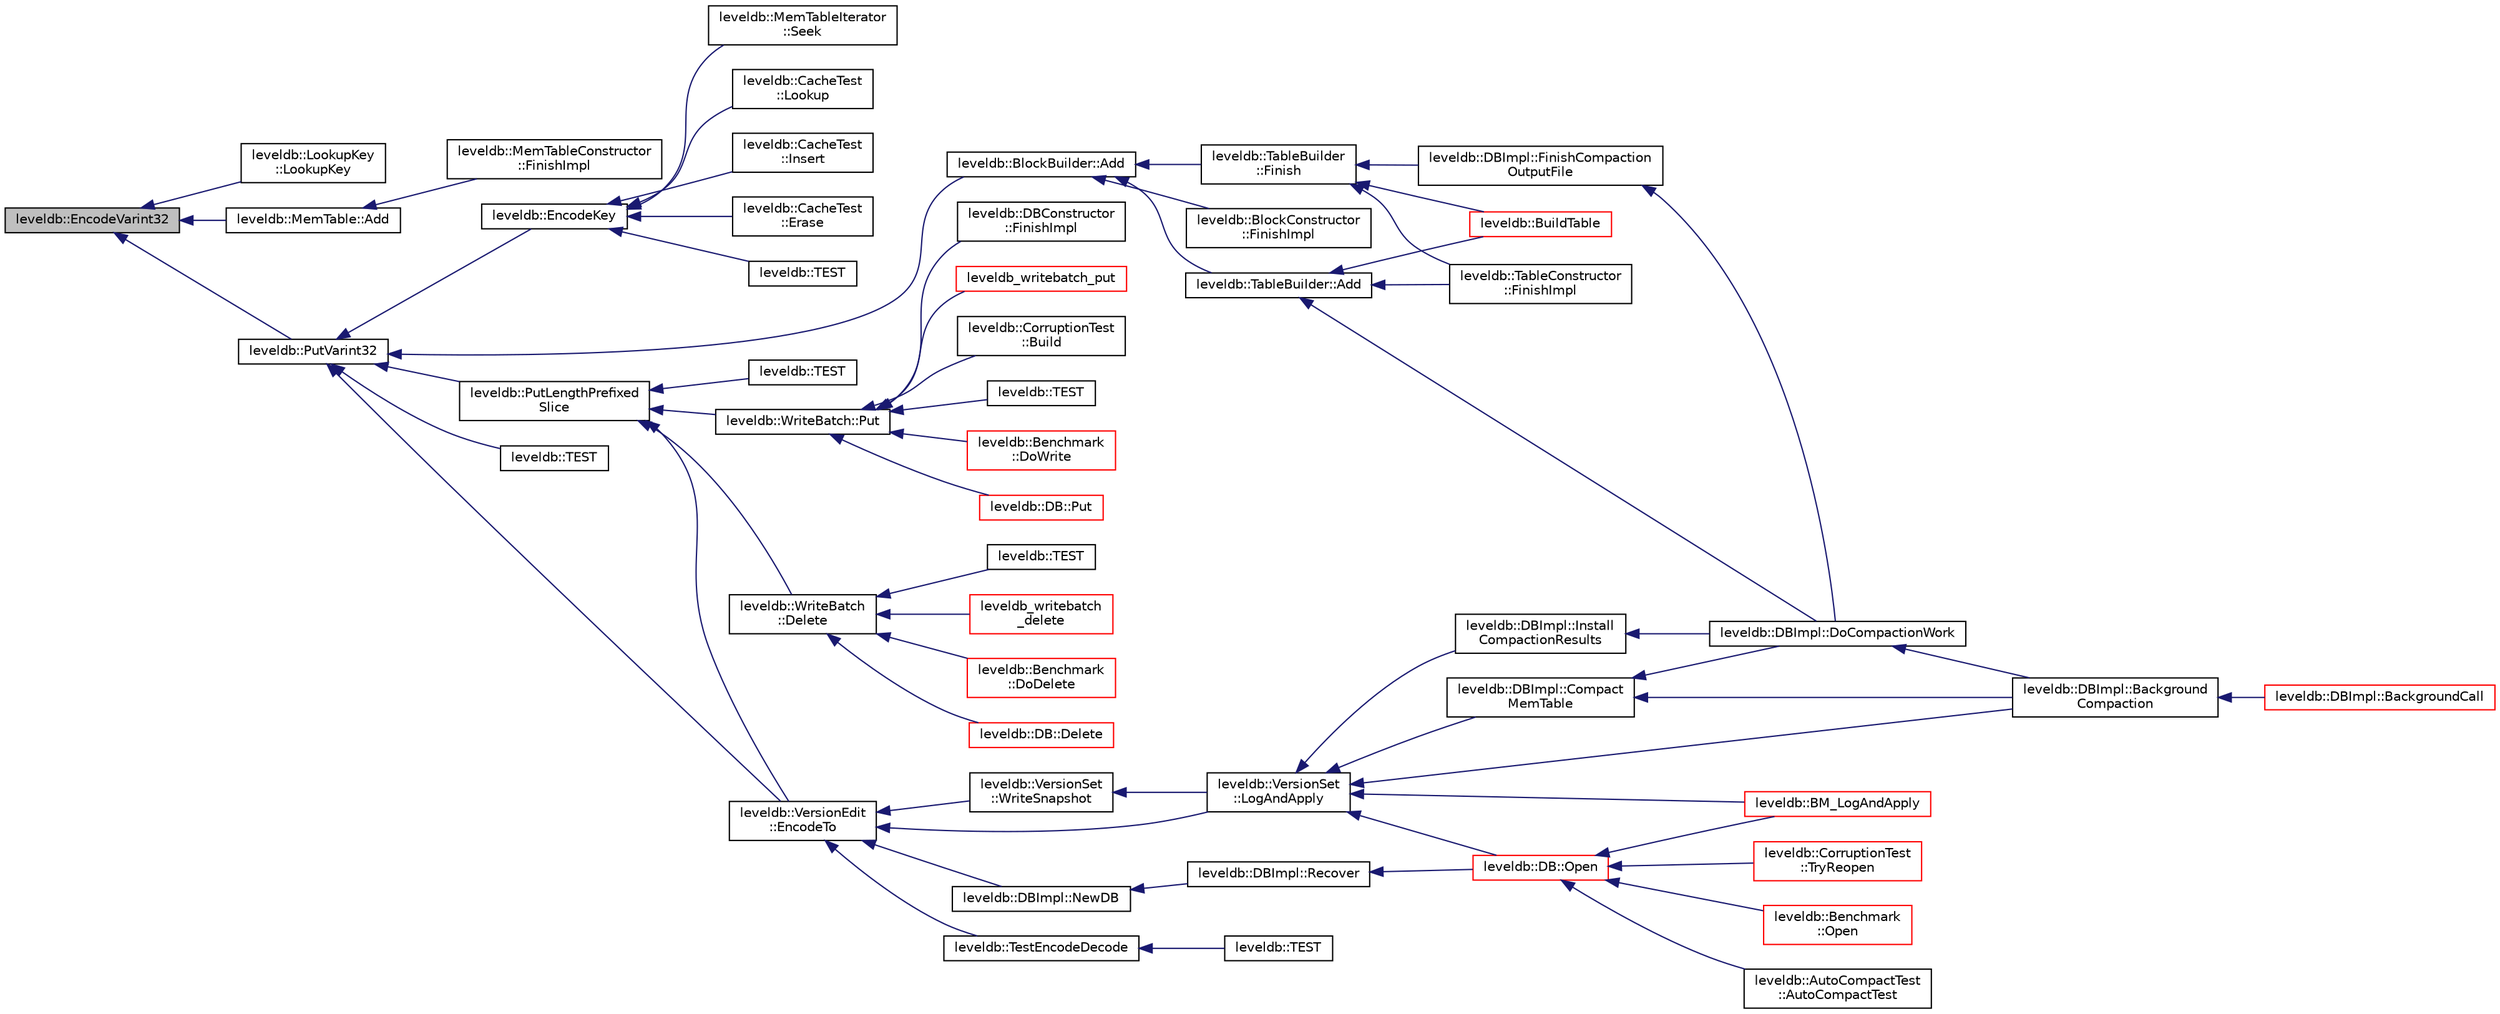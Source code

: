 digraph "leveldb::EncodeVarint32"
{
  edge [fontname="Helvetica",fontsize="10",labelfontname="Helvetica",labelfontsize="10"];
  node [fontname="Helvetica",fontsize="10",shape=record];
  rankdir="LR";
  Node1 [label="leveldb::EncodeVarint32",height=0.2,width=0.4,color="black", fillcolor="grey75", style="filled" fontcolor="black"];
  Node1 -> Node2 [dir="back",color="midnightblue",fontsize="10",style="solid"];
  Node2 [label="leveldb::LookupKey\l::LookupKey",height=0.2,width=0.4,color="black", fillcolor="white", style="filled",URL="$classleveldb_1_1_lookup_key.html#acd09aa56607ced962e1b458d05d53472"];
  Node1 -> Node3 [dir="back",color="midnightblue",fontsize="10",style="solid"];
  Node3 [label="leveldb::MemTable::Add",height=0.2,width=0.4,color="black", fillcolor="white", style="filled",URL="$classleveldb_1_1_mem_table.html#a37bec80954badb2354426aa175e9371f"];
  Node3 -> Node4 [dir="back",color="midnightblue",fontsize="10",style="solid"];
  Node4 [label="leveldb::MemTableConstructor\l::FinishImpl",height=0.2,width=0.4,color="black", fillcolor="white", style="filled",URL="$classleveldb_1_1_mem_table_constructor.html#a78851e48bd187f231934e128ab050624"];
  Node1 -> Node5 [dir="back",color="midnightblue",fontsize="10",style="solid"];
  Node5 [label="leveldb::PutVarint32",height=0.2,width=0.4,color="black", fillcolor="white", style="filled",URL="$namespaceleveldb.html#ab00e282f3fd7058b8a41afcf4b56e685"];
  Node5 -> Node6 [dir="back",color="midnightblue",fontsize="10",style="solid"];
  Node6 [label="leveldb::EncodeKey",height=0.2,width=0.4,color="black", fillcolor="white", style="filled",URL="$namespaceleveldb.html#a1e6f16ce568bfceff4ba4d9623d7d795"];
  Node6 -> Node7 [dir="back",color="midnightblue",fontsize="10",style="solid"];
  Node7 [label="leveldb::MemTableIterator\l::Seek",height=0.2,width=0.4,color="black", fillcolor="white", style="filled",URL="$classleveldb_1_1_mem_table_iterator.html#a140f9575286994337de9b49ea7fe62cb"];
  Node6 -> Node8 [dir="back",color="midnightblue",fontsize="10",style="solid"];
  Node8 [label="leveldb::CacheTest\l::Lookup",height=0.2,width=0.4,color="black", fillcolor="white", style="filled",URL="$classleveldb_1_1_cache_test.html#a90d19cd6098f10f809f0c3b94e8b3fc6"];
  Node6 -> Node9 [dir="back",color="midnightblue",fontsize="10",style="solid"];
  Node9 [label="leveldb::CacheTest\l::Insert",height=0.2,width=0.4,color="black", fillcolor="white", style="filled",URL="$classleveldb_1_1_cache_test.html#ad7fc76253a92137e62aede17322c7286"];
  Node6 -> Node10 [dir="back",color="midnightblue",fontsize="10",style="solid"];
  Node10 [label="leveldb::CacheTest\l::Erase",height=0.2,width=0.4,color="black", fillcolor="white", style="filled",URL="$classleveldb_1_1_cache_test.html#aeaa81bbd9d0fba1fb31b0a8f7aa94397"];
  Node6 -> Node11 [dir="back",color="midnightblue",fontsize="10",style="solid"];
  Node11 [label="leveldb::TEST",height=0.2,width=0.4,color="black", fillcolor="white", style="filled",URL="$namespaceleveldb.html#a4836206c2e46b6cbcd72fd2ab5e6a201"];
  Node5 -> Node12 [dir="back",color="midnightblue",fontsize="10",style="solid"];
  Node12 [label="leveldb::VersionEdit\l::EncodeTo",height=0.2,width=0.4,color="black", fillcolor="white", style="filled",URL="$classleveldb_1_1_version_edit.html#aa3161c67223f6c5e843be579a8456086"];
  Node12 -> Node13 [dir="back",color="midnightblue",fontsize="10",style="solid"];
  Node13 [label="leveldb::DBImpl::NewDB",height=0.2,width=0.4,color="black", fillcolor="white", style="filled",URL="$classleveldb_1_1_d_b_impl.html#acfd8ee23923b6a2afb3016831d751b9b"];
  Node13 -> Node14 [dir="back",color="midnightblue",fontsize="10",style="solid"];
  Node14 [label="leveldb::DBImpl::Recover",height=0.2,width=0.4,color="black", fillcolor="white", style="filled",URL="$classleveldb_1_1_d_b_impl.html#aa9a573026c03e8485471f583316943b0"];
  Node14 -> Node15 [dir="back",color="midnightblue",fontsize="10",style="solid"];
  Node15 [label="leveldb::DB::Open",height=0.2,width=0.4,color="red", fillcolor="white", style="filled",URL="$classleveldb_1_1_d_b.html#ac1da2b48e911287d86f3a3bfa0f851fe"];
  Node15 -> Node16 [dir="back",color="midnightblue",fontsize="10",style="solid"];
  Node16 [label="leveldb::AutoCompactTest\l::AutoCompactTest",height=0.2,width=0.4,color="black", fillcolor="white", style="filled",URL="$classleveldb_1_1_auto_compact_test.html#a31fe0ded855f188fac1650c70849760c"];
  Node15 -> Node17 [dir="back",color="midnightblue",fontsize="10",style="solid"];
  Node17 [label="leveldb::CorruptionTest\l::TryReopen",height=0.2,width=0.4,color="red", fillcolor="white", style="filled",URL="$classleveldb_1_1_corruption_test.html#aaba7c05f06400ef45d1af5cb95f66a57"];
  Node15 -> Node18 [dir="back",color="midnightblue",fontsize="10",style="solid"];
  Node18 [label="leveldb::Benchmark\l::Open",height=0.2,width=0.4,color="red", fillcolor="white", style="filled",URL="$classleveldb_1_1_benchmark.html#a89a3b0da75e6cd2ffb879358e5dd82a6"];
  Node15 -> Node19 [dir="back",color="midnightblue",fontsize="10",style="solid"];
  Node19 [label="leveldb::BM_LogAndApply",height=0.2,width=0.4,color="red", fillcolor="white", style="filled",URL="$namespaceleveldb.html#af9cf6ec167c9b6f25fd050ab6fb67a90"];
  Node12 -> Node20 [dir="back",color="midnightblue",fontsize="10",style="solid"];
  Node20 [label="leveldb::TestEncodeDecode",height=0.2,width=0.4,color="black", fillcolor="white", style="filled",URL="$namespaceleveldb.html#a435e5ce2b770dd30fffe979090145e0e"];
  Node20 -> Node21 [dir="back",color="midnightblue",fontsize="10",style="solid"];
  Node21 [label="leveldb::TEST",height=0.2,width=0.4,color="black", fillcolor="white", style="filled",URL="$namespaceleveldb.html#aa3106d7d6e907fc13c8c7ceed76740ad"];
  Node12 -> Node22 [dir="back",color="midnightblue",fontsize="10",style="solid"];
  Node22 [label="leveldb::VersionSet\l::LogAndApply",height=0.2,width=0.4,color="black", fillcolor="white", style="filled",URL="$classleveldb_1_1_version_set.html#ac1d014901be7095ace1aaec0cf391fb6"];
  Node22 -> Node23 [dir="back",color="midnightblue",fontsize="10",style="solid"];
  Node23 [label="leveldb::DBImpl::Compact\lMemTable",height=0.2,width=0.4,color="black", fillcolor="white", style="filled",URL="$classleveldb_1_1_d_b_impl.html#affe08e583b60dc854760d60f63db9364"];
  Node23 -> Node24 [dir="back",color="midnightblue",fontsize="10",style="solid"];
  Node24 [label="leveldb::DBImpl::Background\lCompaction",height=0.2,width=0.4,color="black", fillcolor="white", style="filled",URL="$classleveldb_1_1_d_b_impl.html#af8d8c2abc99da12f82a594b6a7d43e35"];
  Node24 -> Node25 [dir="back",color="midnightblue",fontsize="10",style="solid"];
  Node25 [label="leveldb::DBImpl::BackgroundCall",height=0.2,width=0.4,color="red", fillcolor="white", style="filled",URL="$classleveldb_1_1_d_b_impl.html#a0b9829a3bc7b5a119819c6b04b557ab0"];
  Node23 -> Node26 [dir="back",color="midnightblue",fontsize="10",style="solid"];
  Node26 [label="leveldb::DBImpl::DoCompactionWork",height=0.2,width=0.4,color="black", fillcolor="white", style="filled",URL="$classleveldb_1_1_d_b_impl.html#a75d505d0959b9efda825cf07b078d0c6"];
  Node26 -> Node24 [dir="back",color="midnightblue",fontsize="10",style="solid"];
  Node22 -> Node24 [dir="back",color="midnightblue",fontsize="10",style="solid"];
  Node22 -> Node27 [dir="back",color="midnightblue",fontsize="10",style="solid"];
  Node27 [label="leveldb::DBImpl::Install\lCompactionResults",height=0.2,width=0.4,color="black", fillcolor="white", style="filled",URL="$classleveldb_1_1_d_b_impl.html#a2c3c024febfab909b6e0741a382178ad"];
  Node27 -> Node26 [dir="back",color="midnightblue",fontsize="10",style="solid"];
  Node22 -> Node15 [dir="back",color="midnightblue",fontsize="10",style="solid"];
  Node22 -> Node19 [dir="back",color="midnightblue",fontsize="10",style="solid"];
  Node12 -> Node28 [dir="back",color="midnightblue",fontsize="10",style="solid"];
  Node28 [label="leveldb::VersionSet\l::WriteSnapshot",height=0.2,width=0.4,color="black", fillcolor="white", style="filled",URL="$classleveldb_1_1_version_set.html#a0363416d0bee83bb1558837c1dd90830"];
  Node28 -> Node22 [dir="back",color="midnightblue",fontsize="10",style="solid"];
  Node5 -> Node29 [dir="back",color="midnightblue",fontsize="10",style="solid"];
  Node29 [label="leveldb::BlockBuilder::Add",height=0.2,width=0.4,color="black", fillcolor="white", style="filled",URL="$classleveldb_1_1_block_builder.html#a17d0e23f1e7afcb874b22a0cb0b6cf17"];
  Node29 -> Node30 [dir="back",color="midnightblue",fontsize="10",style="solid"];
  Node30 [label="leveldb::TableBuilder::Add",height=0.2,width=0.4,color="black", fillcolor="white", style="filled",URL="$classleveldb_1_1_table_builder.html#a37bd347cb6340215475ac9b42dc19d10"];
  Node30 -> Node31 [dir="back",color="midnightblue",fontsize="10",style="solid"];
  Node31 [label="leveldb::BuildTable",height=0.2,width=0.4,color="red", fillcolor="white", style="filled",URL="$namespaceleveldb.html#a10e102da98819e1a1f9b254241482e65"];
  Node30 -> Node26 [dir="back",color="midnightblue",fontsize="10",style="solid"];
  Node30 -> Node32 [dir="back",color="midnightblue",fontsize="10",style="solid"];
  Node32 [label="leveldb::TableConstructor\l::FinishImpl",height=0.2,width=0.4,color="black", fillcolor="white", style="filled",URL="$classleveldb_1_1_table_constructor.html#aa8ce3799a55859c2dee50d3e08f56ef2"];
  Node29 -> Node33 [dir="back",color="midnightblue",fontsize="10",style="solid"];
  Node33 [label="leveldb::TableBuilder\l::Finish",height=0.2,width=0.4,color="black", fillcolor="white", style="filled",URL="$classleveldb_1_1_table_builder.html#a88f4bae006782e24462362d489dd3f35"];
  Node33 -> Node31 [dir="back",color="midnightblue",fontsize="10",style="solid"];
  Node33 -> Node34 [dir="back",color="midnightblue",fontsize="10",style="solid"];
  Node34 [label="leveldb::DBImpl::FinishCompaction\lOutputFile",height=0.2,width=0.4,color="black", fillcolor="white", style="filled",URL="$classleveldb_1_1_d_b_impl.html#af4f178de1d55d5cf05b9a5cd17d07160"];
  Node34 -> Node26 [dir="back",color="midnightblue",fontsize="10",style="solid"];
  Node33 -> Node32 [dir="back",color="midnightblue",fontsize="10",style="solid"];
  Node29 -> Node35 [dir="back",color="midnightblue",fontsize="10",style="solid"];
  Node35 [label="leveldb::BlockConstructor\l::FinishImpl",height=0.2,width=0.4,color="black", fillcolor="white", style="filled",URL="$classleveldb_1_1_block_constructor.html#ae3f38f0769d34cb7d80776b8249f48ae"];
  Node5 -> Node36 [dir="back",color="midnightblue",fontsize="10",style="solid"];
  Node36 [label="leveldb::PutLengthPrefixed\lSlice",height=0.2,width=0.4,color="black", fillcolor="white", style="filled",URL="$namespaceleveldb.html#a98eaeea7300aa4f9b56303ffa27581af"];
  Node36 -> Node12 [dir="back",color="midnightblue",fontsize="10",style="solid"];
  Node36 -> Node37 [dir="back",color="midnightblue",fontsize="10",style="solid"];
  Node37 [label="leveldb::WriteBatch::Put",height=0.2,width=0.4,color="black", fillcolor="white", style="filled",URL="$classleveldb_1_1_write_batch.html#a30770379143a7ccb4ede18ddf0e45bf3"];
  Node37 -> Node38 [dir="back",color="midnightblue",fontsize="10",style="solid"];
  Node38 [label="leveldb_writebatch_put",height=0.2,width=0.4,color="red", fillcolor="white", style="filled",URL="$c_8h.html#a4a880279e403daebb5d179ff4bf52cce"];
  Node37 -> Node39 [dir="back",color="midnightblue",fontsize="10",style="solid"];
  Node39 [label="leveldb::CorruptionTest\l::Build",height=0.2,width=0.4,color="black", fillcolor="white", style="filled",URL="$classleveldb_1_1_corruption_test.html#a54d2114311c61356e879b5ccfc3cda18"];
  Node37 -> Node40 [dir="back",color="midnightblue",fontsize="10",style="solid"];
  Node40 [label="leveldb::TEST",height=0.2,width=0.4,color="black", fillcolor="white", style="filled",URL="$namespaceleveldb.html#a25dbda5a48ec782778d331e4ccb81b6b"];
  Node37 -> Node41 [dir="back",color="midnightblue",fontsize="10",style="solid"];
  Node41 [label="leveldb::Benchmark\l::DoWrite",height=0.2,width=0.4,color="red", fillcolor="white", style="filled",URL="$classleveldb_1_1_benchmark.html#a5791c3802a3ce7284073db7c4ca040e6"];
  Node37 -> Node42 [dir="back",color="midnightblue",fontsize="10",style="solid"];
  Node42 [label="leveldb::DB::Put",height=0.2,width=0.4,color="red", fillcolor="white", style="filled",URL="$classleveldb_1_1_d_b.html#ac2e472812630ed74298df7b03b08c1ae"];
  Node37 -> Node43 [dir="back",color="midnightblue",fontsize="10",style="solid"];
  Node43 [label="leveldb::DBConstructor\l::FinishImpl",height=0.2,width=0.4,color="black", fillcolor="white", style="filled",URL="$classleveldb_1_1_d_b_constructor.html#a554d8e348d9135ff72a43a03c647c261"];
  Node36 -> Node44 [dir="back",color="midnightblue",fontsize="10",style="solid"];
  Node44 [label="leveldb::WriteBatch\l::Delete",height=0.2,width=0.4,color="black", fillcolor="white", style="filled",URL="$classleveldb_1_1_write_batch.html#a473da7f94483dab253cc36b7b231ce53"];
  Node44 -> Node45 [dir="back",color="midnightblue",fontsize="10",style="solid"];
  Node45 [label="leveldb_writebatch\l_delete",height=0.2,width=0.4,color="red", fillcolor="white", style="filled",URL="$c_8h.html#a593cea62db6cf16cbcdfc3668493d277"];
  Node44 -> Node46 [dir="back",color="midnightblue",fontsize="10",style="solid"];
  Node46 [label="leveldb::Benchmark\l::DoDelete",height=0.2,width=0.4,color="red", fillcolor="white", style="filled",URL="$classleveldb_1_1_benchmark.html#a987ec13830ab5ac11f152b23c6bddc95"];
  Node44 -> Node47 [dir="back",color="midnightblue",fontsize="10",style="solid"];
  Node47 [label="leveldb::DB::Delete",height=0.2,width=0.4,color="red", fillcolor="white", style="filled",URL="$classleveldb_1_1_d_b.html#aff7577239799cd059464701c548090b9"];
  Node44 -> Node48 [dir="back",color="midnightblue",fontsize="10",style="solid"];
  Node48 [label="leveldb::TEST",height=0.2,width=0.4,color="black", fillcolor="white", style="filled",URL="$namespaceleveldb.html#a028ed215c12e1998d7073b18fce4c24c"];
  Node36 -> Node49 [dir="back",color="midnightblue",fontsize="10",style="solid"];
  Node49 [label="leveldb::TEST",height=0.2,width=0.4,color="black", fillcolor="white", style="filled",URL="$namespaceleveldb.html#ac1d3fbcebc57ff3b1c95edfe2c122c38"];
  Node5 -> Node50 [dir="back",color="midnightblue",fontsize="10",style="solid"];
  Node50 [label="leveldb::TEST",height=0.2,width=0.4,color="black", fillcolor="white", style="filled",URL="$namespaceleveldb.html#acc08a5b06f805e1103bc63652513c3ec"];
}
